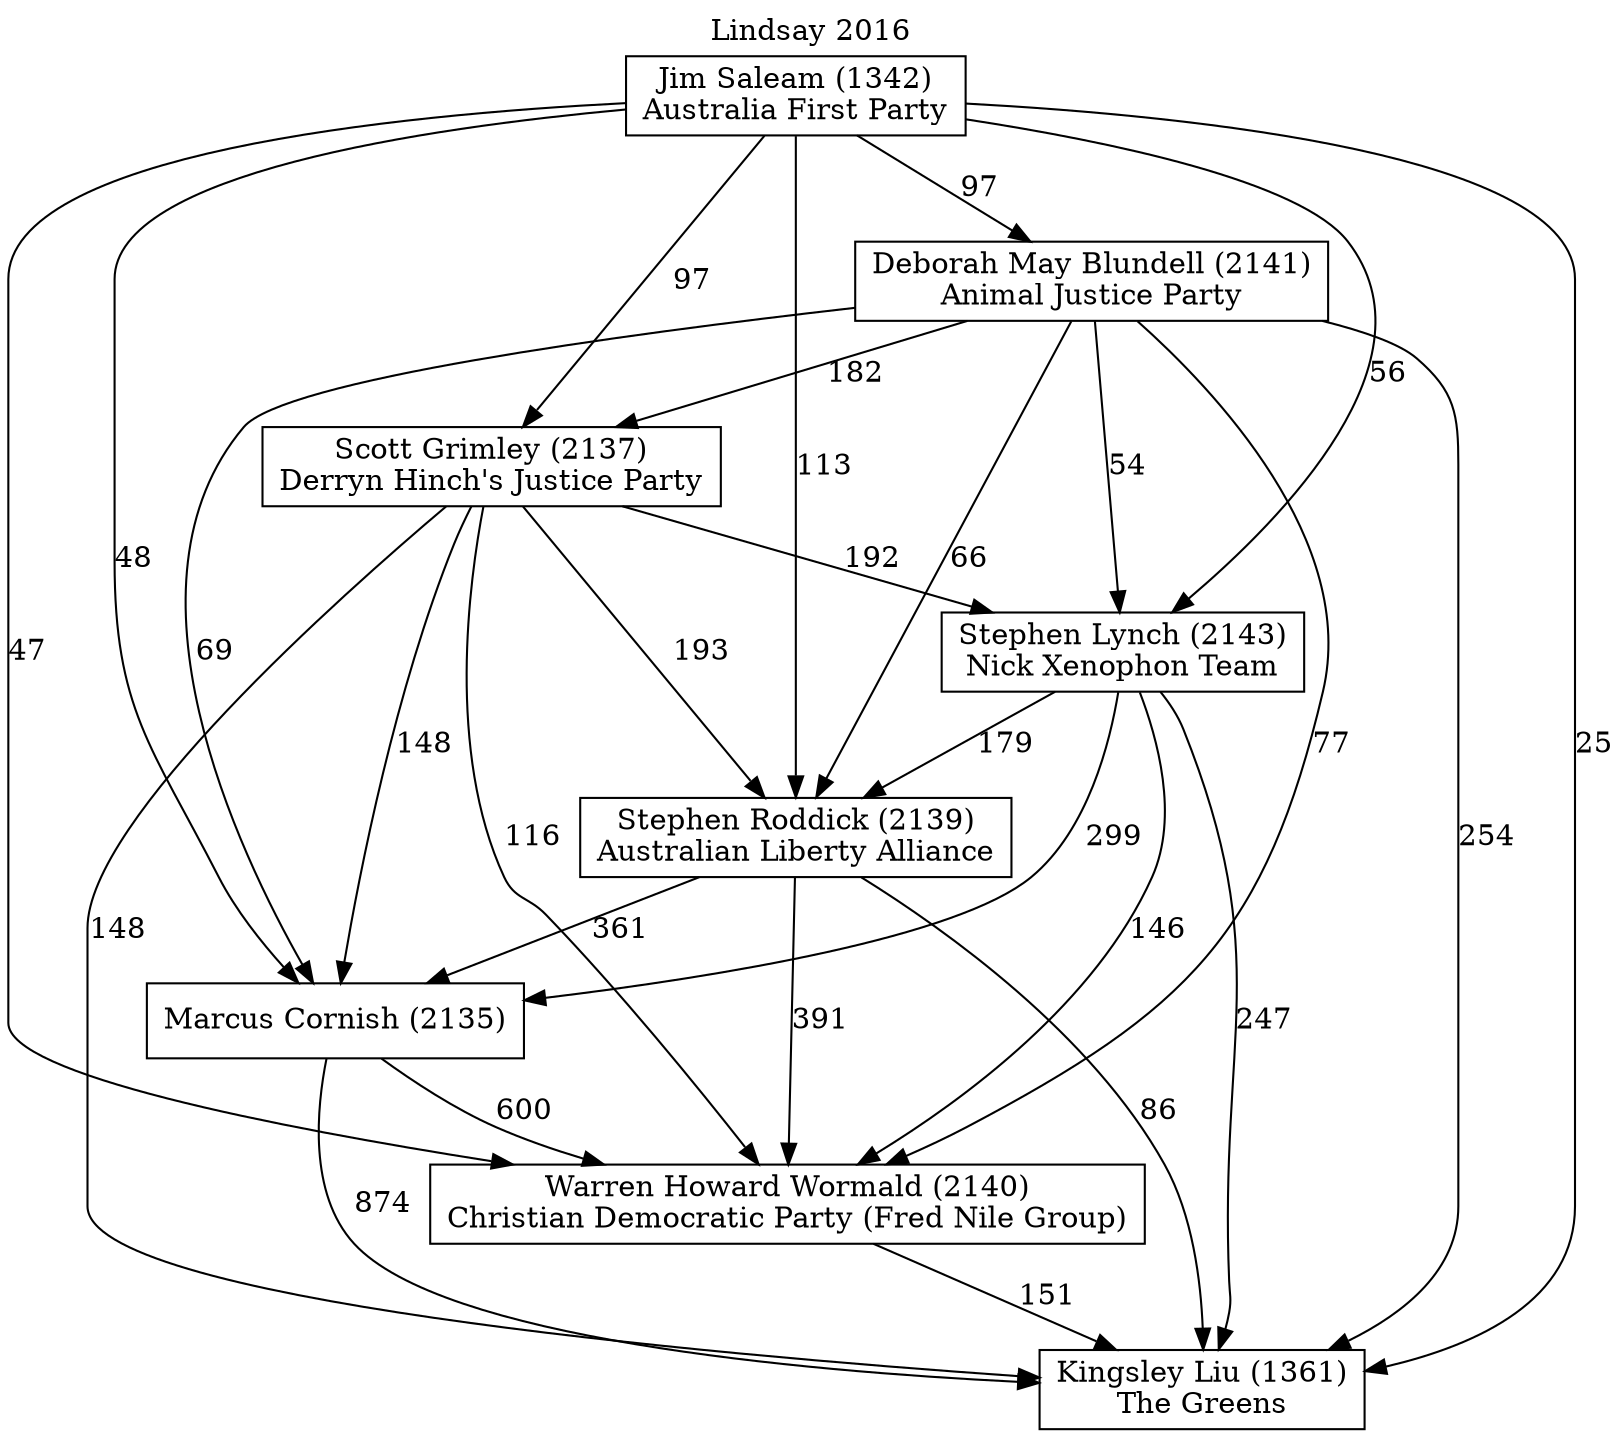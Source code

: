 // House preference flow
digraph "Kingsley Liu (1361)_Lindsay_2016" {
	graph [label="Lindsay 2016" labelloc=t mclimit=10]
	node [shape=box]
	"Scott Grimley (2137)" [label="Scott Grimley (2137)
Derryn Hinch's Justice Party"]
	"Deborah May Blundell (2141)" [label="Deborah May Blundell (2141)
Animal Justice Party"]
	"Stephen Roddick (2139)" [label="Stephen Roddick (2139)
Australian Liberty Alliance"]
	"Stephen Lynch (2143)" [label="Stephen Lynch (2143)
Nick Xenophon Team"]
	"Warren Howard Wormald (2140)" [label="Warren Howard Wormald (2140)
Christian Democratic Party (Fred Nile Group)"]
	"Marcus Cornish (2135)" [label="Marcus Cornish (2135)
"]
	"Jim Saleam (1342)" [label="Jim Saleam (1342)
Australia First Party"]
	"Kingsley Liu (1361)" [label="Kingsley Liu (1361)
The Greens"]
	"Marcus Cornish (2135)" -> "Warren Howard Wormald (2140)" [label=600]
	"Stephen Roddick (2139)" -> "Warren Howard Wormald (2140)" [label=391]
	"Scott Grimley (2137)" -> "Warren Howard Wormald (2140)" [label=116]
	"Jim Saleam (1342)" -> "Stephen Lynch (2143)" [label=56]
	"Warren Howard Wormald (2140)" -> "Kingsley Liu (1361)" [label=151]
	"Scott Grimley (2137)" -> "Kingsley Liu (1361)" [label=148]
	"Jim Saleam (1342)" -> "Deborah May Blundell (2141)" [label=97]
	"Stephen Lynch (2143)" -> "Kingsley Liu (1361)" [label=247]
	"Stephen Roddick (2139)" -> "Marcus Cornish (2135)" [label=361]
	"Jim Saleam (1342)" -> "Scott Grimley (2137)" [label=97]
	"Jim Saleam (1342)" -> "Marcus Cornish (2135)" [label=48]
	"Jim Saleam (1342)" -> "Kingsley Liu (1361)" [label=25]
	"Scott Grimley (2137)" -> "Marcus Cornish (2135)" [label=148]
	"Deborah May Blundell (2141)" -> "Stephen Lynch (2143)" [label=54]
	"Jim Saleam (1342)" -> "Warren Howard Wormald (2140)" [label=47]
	"Stephen Lynch (2143)" -> "Marcus Cornish (2135)" [label=299]
	"Deborah May Blundell (2141)" -> "Marcus Cornish (2135)" [label=69]
	"Deborah May Blundell (2141)" -> "Scott Grimley (2137)" [label=182]
	"Stephen Roddick (2139)" -> "Kingsley Liu (1361)" [label=86]
	"Deborah May Blundell (2141)" -> "Stephen Roddick (2139)" [label=66]
	"Marcus Cornish (2135)" -> "Kingsley Liu (1361)" [label=874]
	"Deborah May Blundell (2141)" -> "Kingsley Liu (1361)" [label=254]
	"Scott Grimley (2137)" -> "Stephen Roddick (2139)" [label=193]
	"Deborah May Blundell (2141)" -> "Warren Howard Wormald (2140)" [label=77]
	"Jim Saleam (1342)" -> "Stephen Roddick (2139)" [label=113]
	"Stephen Lynch (2143)" -> "Stephen Roddick (2139)" [label=179]
	"Stephen Lynch (2143)" -> "Warren Howard Wormald (2140)" [label=146]
	"Scott Grimley (2137)" -> "Stephen Lynch (2143)" [label=192]
}
